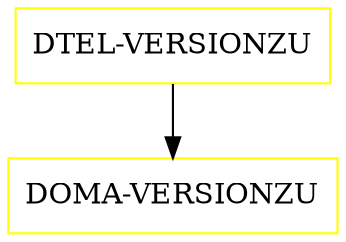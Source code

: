 digraph G {
  "DTEL-VERSIONZU" [shape=box,color=yellow];
  "DOMA-VERSIONZU" [shape=box,color=yellow,URL="./DOMA_VERSIONZU.html"];
  "DTEL-VERSIONZU" -> "DOMA-VERSIONZU";
}
